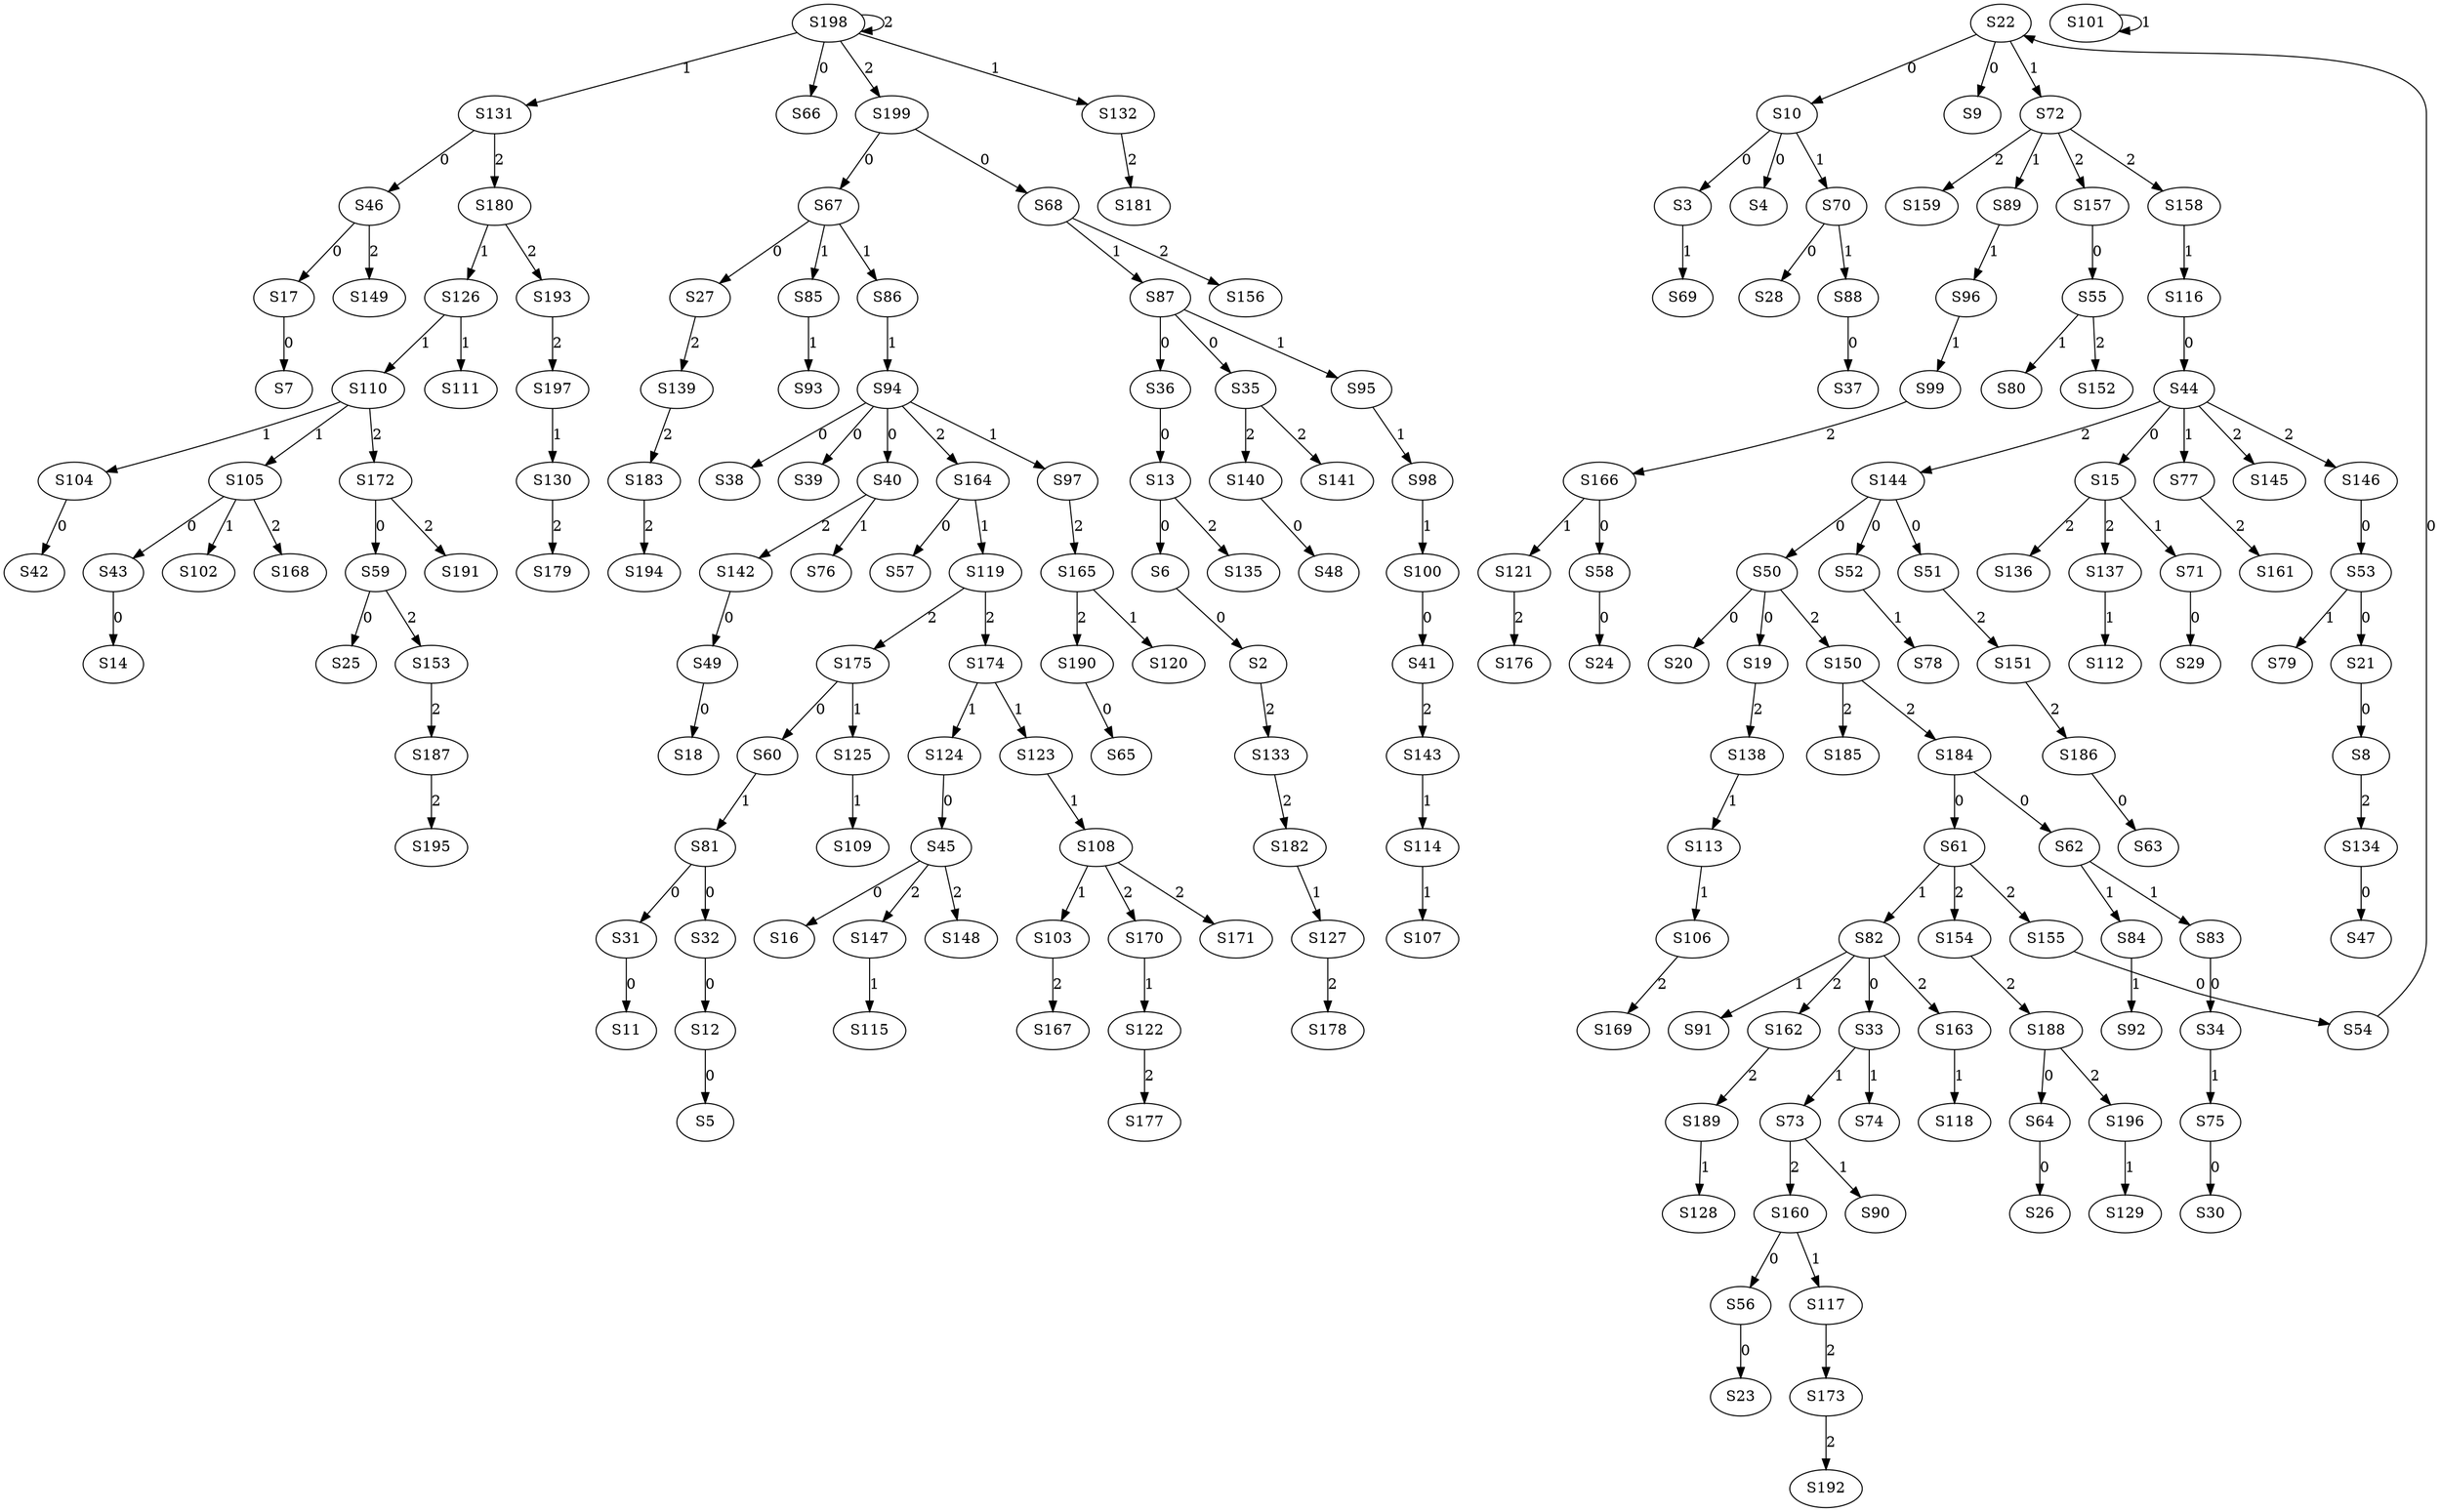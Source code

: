 strict digraph {
	S6 -> S2 [ label = 0 ];
	S10 -> S3 [ label = 0 ];
	S10 -> S4 [ label = 0 ];
	S12 -> S5 [ label = 0 ];
	S13 -> S6 [ label = 0 ];
	S17 -> S7 [ label = 0 ];
	S21 -> S8 [ label = 0 ];
	S22 -> S9 [ label = 0 ];
	S22 -> S10 [ label = 0 ];
	S31 -> S11 [ label = 0 ];
	S32 -> S12 [ label = 0 ];
	S36 -> S13 [ label = 0 ];
	S43 -> S14 [ label = 0 ];
	S44 -> S15 [ label = 0 ];
	S45 -> S16 [ label = 0 ];
	S46 -> S17 [ label = 0 ];
	S49 -> S18 [ label = 0 ];
	S50 -> S19 [ label = 0 ];
	S50 -> S20 [ label = 0 ];
	S53 -> S21 [ label = 0 ];
	S54 -> S22 [ label = 0 ];
	S56 -> S23 [ label = 0 ];
	S58 -> S24 [ label = 0 ];
	S59 -> S25 [ label = 0 ];
	S64 -> S26 [ label = 0 ];
	S67 -> S27 [ label = 0 ];
	S70 -> S28 [ label = 0 ];
	S71 -> S29 [ label = 0 ];
	S75 -> S30 [ label = 0 ];
	S81 -> S31 [ label = 0 ];
	S81 -> S32 [ label = 0 ];
	S82 -> S33 [ label = 0 ];
	S83 -> S34 [ label = 0 ];
	S87 -> S35 [ label = 0 ];
	S87 -> S36 [ label = 0 ];
	S88 -> S37 [ label = 0 ];
	S94 -> S38 [ label = 0 ];
	S94 -> S39 [ label = 0 ];
	S94 -> S40 [ label = 0 ];
	S100 -> S41 [ label = 0 ];
	S104 -> S42 [ label = 0 ];
	S105 -> S43 [ label = 0 ];
	S116 -> S44 [ label = 0 ];
	S124 -> S45 [ label = 0 ];
	S131 -> S46 [ label = 0 ];
	S134 -> S47 [ label = 0 ];
	S140 -> S48 [ label = 0 ];
	S142 -> S49 [ label = 0 ];
	S144 -> S50 [ label = 0 ];
	S144 -> S51 [ label = 0 ];
	S144 -> S52 [ label = 0 ];
	S146 -> S53 [ label = 0 ];
	S155 -> S54 [ label = 0 ];
	S157 -> S55 [ label = 0 ];
	S160 -> S56 [ label = 0 ];
	S164 -> S57 [ label = 0 ];
	S166 -> S58 [ label = 0 ];
	S172 -> S59 [ label = 0 ];
	S175 -> S60 [ label = 0 ];
	S184 -> S61 [ label = 0 ];
	S184 -> S62 [ label = 0 ];
	S186 -> S63 [ label = 0 ];
	S188 -> S64 [ label = 0 ];
	S190 -> S65 [ label = 0 ];
	S198 -> S66 [ label = 0 ];
	S199 -> S67 [ label = 0 ];
	S199 -> S68 [ label = 0 ];
	S3 -> S69 [ label = 1 ];
	S10 -> S70 [ label = 1 ];
	S15 -> S71 [ label = 1 ];
	S22 -> S72 [ label = 1 ];
	S33 -> S73 [ label = 1 ];
	S33 -> S74 [ label = 1 ];
	S34 -> S75 [ label = 1 ];
	S40 -> S76 [ label = 1 ];
	S44 -> S77 [ label = 1 ];
	S52 -> S78 [ label = 1 ];
	S53 -> S79 [ label = 1 ];
	S55 -> S80 [ label = 1 ];
	S60 -> S81 [ label = 1 ];
	S61 -> S82 [ label = 1 ];
	S62 -> S83 [ label = 1 ];
	S62 -> S84 [ label = 1 ];
	S67 -> S85 [ label = 1 ];
	S67 -> S86 [ label = 1 ];
	S68 -> S87 [ label = 1 ];
	S70 -> S88 [ label = 1 ];
	S72 -> S89 [ label = 1 ];
	S73 -> S90 [ label = 1 ];
	S82 -> S91 [ label = 1 ];
	S84 -> S92 [ label = 1 ];
	S85 -> S93 [ label = 1 ];
	S86 -> S94 [ label = 1 ];
	S87 -> S95 [ label = 1 ];
	S89 -> S96 [ label = 1 ];
	S94 -> S97 [ label = 1 ];
	S95 -> S98 [ label = 1 ];
	S96 -> S99 [ label = 1 ];
	S98 -> S100 [ label = 1 ];
	S101 -> S101 [ label = 1 ];
	S105 -> S102 [ label = 1 ];
	S108 -> S103 [ label = 1 ];
	S110 -> S104 [ label = 1 ];
	S110 -> S105 [ label = 1 ];
	S113 -> S106 [ label = 1 ];
	S114 -> S107 [ label = 1 ];
	S123 -> S108 [ label = 1 ];
	S125 -> S109 [ label = 1 ];
	S126 -> S110 [ label = 1 ];
	S126 -> S111 [ label = 1 ];
	S137 -> S112 [ label = 1 ];
	S138 -> S113 [ label = 1 ];
	S143 -> S114 [ label = 1 ];
	S147 -> S115 [ label = 1 ];
	S158 -> S116 [ label = 1 ];
	S160 -> S117 [ label = 1 ];
	S163 -> S118 [ label = 1 ];
	S164 -> S119 [ label = 1 ];
	S165 -> S120 [ label = 1 ];
	S166 -> S121 [ label = 1 ];
	S170 -> S122 [ label = 1 ];
	S174 -> S123 [ label = 1 ];
	S174 -> S124 [ label = 1 ];
	S175 -> S125 [ label = 1 ];
	S180 -> S126 [ label = 1 ];
	S182 -> S127 [ label = 1 ];
	S189 -> S128 [ label = 1 ];
	S196 -> S129 [ label = 1 ];
	S197 -> S130 [ label = 1 ];
	S198 -> S131 [ label = 1 ];
	S198 -> S132 [ label = 1 ];
	S2 -> S133 [ label = 2 ];
	S8 -> S134 [ label = 2 ];
	S13 -> S135 [ label = 2 ];
	S15 -> S136 [ label = 2 ];
	S15 -> S137 [ label = 2 ];
	S19 -> S138 [ label = 2 ];
	S27 -> S139 [ label = 2 ];
	S35 -> S140 [ label = 2 ];
	S35 -> S141 [ label = 2 ];
	S40 -> S142 [ label = 2 ];
	S41 -> S143 [ label = 2 ];
	S44 -> S144 [ label = 2 ];
	S44 -> S145 [ label = 2 ];
	S44 -> S146 [ label = 2 ];
	S45 -> S147 [ label = 2 ];
	S45 -> S148 [ label = 2 ];
	S46 -> S149 [ label = 2 ];
	S50 -> S150 [ label = 2 ];
	S51 -> S151 [ label = 2 ];
	S55 -> S152 [ label = 2 ];
	S59 -> S153 [ label = 2 ];
	S61 -> S154 [ label = 2 ];
	S61 -> S155 [ label = 2 ];
	S68 -> S156 [ label = 2 ];
	S72 -> S157 [ label = 2 ];
	S72 -> S158 [ label = 2 ];
	S72 -> S159 [ label = 2 ];
	S73 -> S160 [ label = 2 ];
	S77 -> S161 [ label = 2 ];
	S82 -> S162 [ label = 2 ];
	S82 -> S163 [ label = 2 ];
	S94 -> S164 [ label = 2 ];
	S97 -> S165 [ label = 2 ];
	S99 -> S166 [ label = 2 ];
	S103 -> S167 [ label = 2 ];
	S105 -> S168 [ label = 2 ];
	S106 -> S169 [ label = 2 ];
	S108 -> S170 [ label = 2 ];
	S108 -> S171 [ label = 2 ];
	S110 -> S172 [ label = 2 ];
	S117 -> S173 [ label = 2 ];
	S119 -> S174 [ label = 2 ];
	S119 -> S175 [ label = 2 ];
	S121 -> S176 [ label = 2 ];
	S122 -> S177 [ label = 2 ];
	S127 -> S178 [ label = 2 ];
	S130 -> S179 [ label = 2 ];
	S131 -> S180 [ label = 2 ];
	S132 -> S181 [ label = 2 ];
	S133 -> S182 [ label = 2 ];
	S139 -> S183 [ label = 2 ];
	S150 -> S184 [ label = 2 ];
	S150 -> S185 [ label = 2 ];
	S151 -> S186 [ label = 2 ];
	S153 -> S187 [ label = 2 ];
	S154 -> S188 [ label = 2 ];
	S162 -> S189 [ label = 2 ];
	S165 -> S190 [ label = 2 ];
	S172 -> S191 [ label = 2 ];
	S173 -> S192 [ label = 2 ];
	S180 -> S193 [ label = 2 ];
	S183 -> S194 [ label = 2 ];
	S187 -> S195 [ label = 2 ];
	S188 -> S196 [ label = 2 ];
	S193 -> S197 [ label = 2 ];
	S198 -> S198 [ label = 2 ];
	S198 -> S199 [ label = 2 ];
}